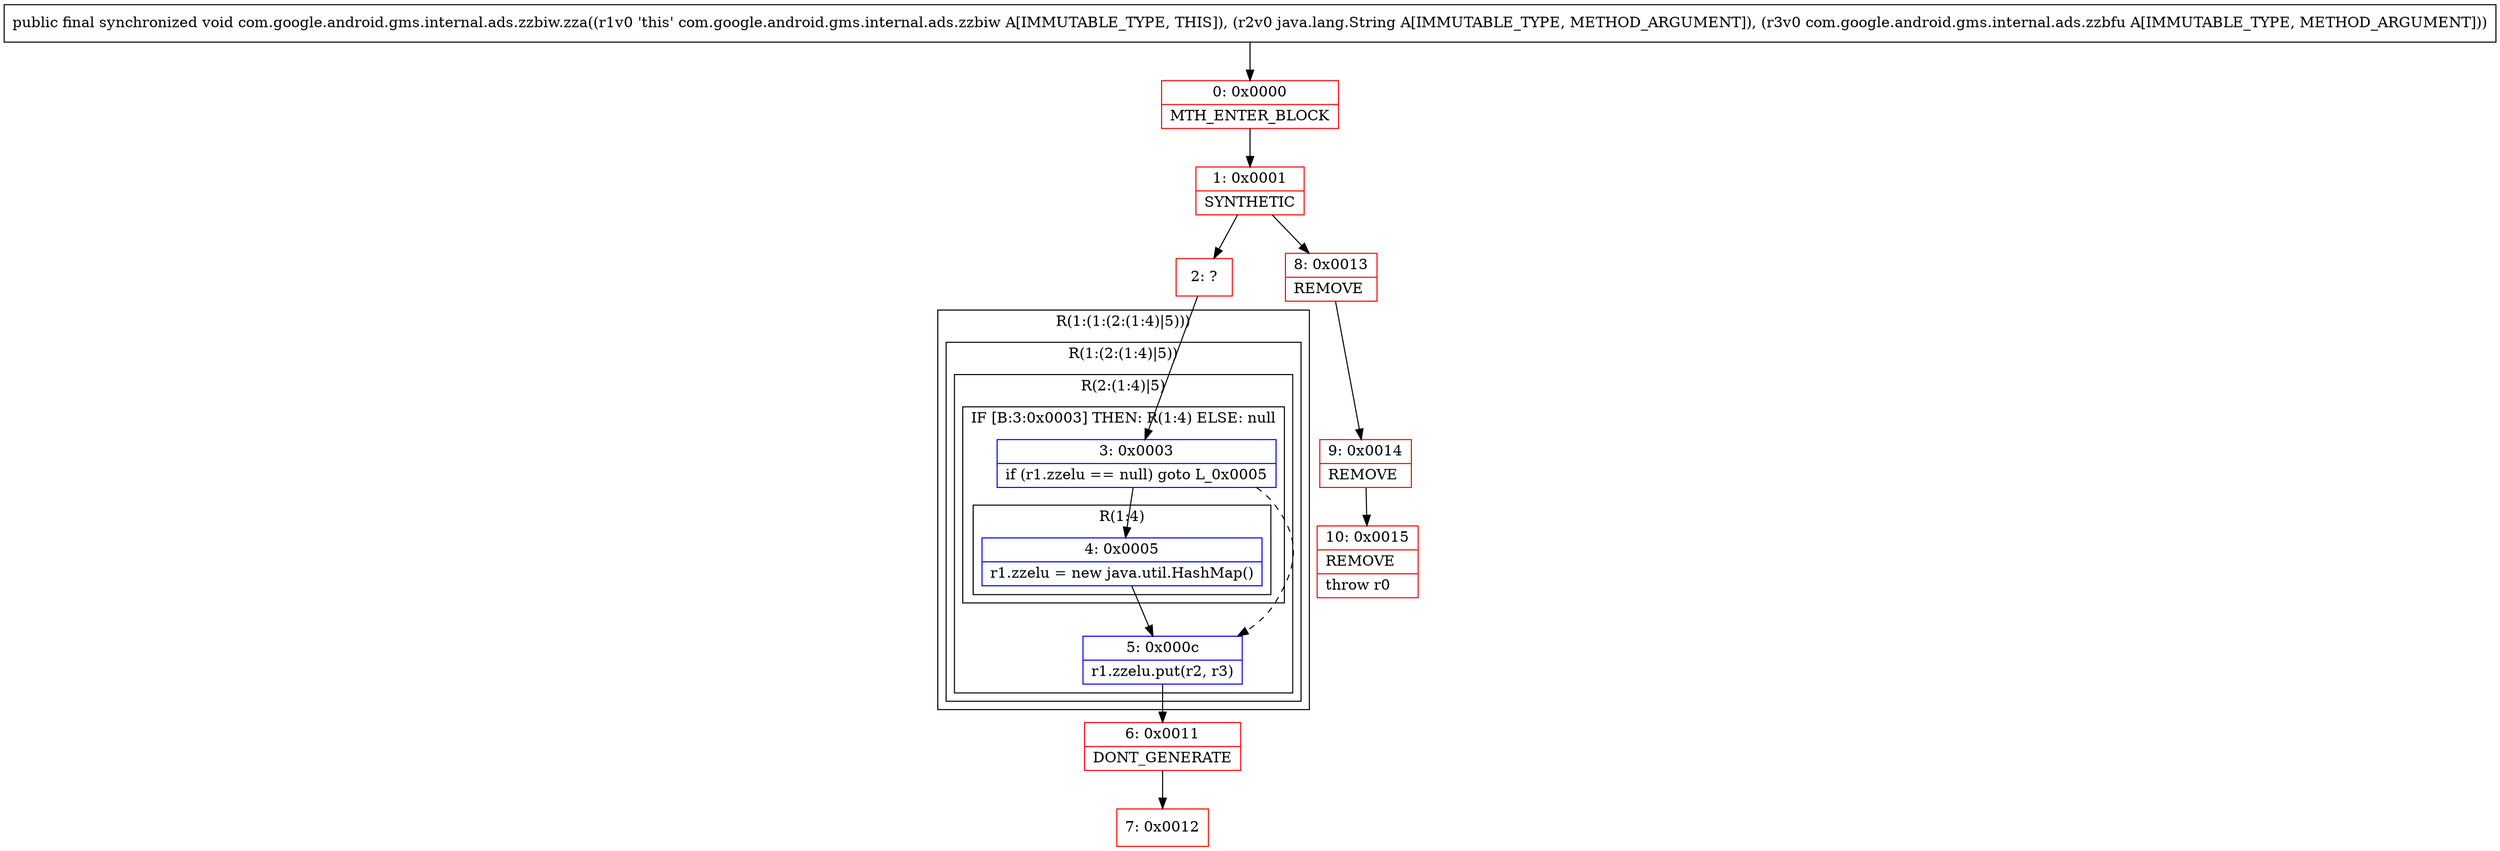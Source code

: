 digraph "CFG forcom.google.android.gms.internal.ads.zzbiw.zza(Ljava\/lang\/String;Lcom\/google\/android\/gms\/internal\/ads\/zzbfu;)V" {
subgraph cluster_Region_391620511 {
label = "R(1:(1:(2:(1:4)|5)))";
node [shape=record,color=blue];
subgraph cluster_Region_811158300 {
label = "R(1:(2:(1:4)|5))";
node [shape=record,color=blue];
subgraph cluster_Region_1876609105 {
label = "R(2:(1:4)|5)";
node [shape=record,color=blue];
subgraph cluster_IfRegion_1409650531 {
label = "IF [B:3:0x0003] THEN: R(1:4) ELSE: null";
node [shape=record,color=blue];
Node_3 [shape=record,label="{3\:\ 0x0003|if (r1.zzelu == null) goto L_0x0005\l}"];
subgraph cluster_Region_2118431011 {
label = "R(1:4)";
node [shape=record,color=blue];
Node_4 [shape=record,label="{4\:\ 0x0005|r1.zzelu = new java.util.HashMap()\l}"];
}
}
Node_5 [shape=record,label="{5\:\ 0x000c|r1.zzelu.put(r2, r3)\l}"];
}
}
}
Node_0 [shape=record,color=red,label="{0\:\ 0x0000|MTH_ENTER_BLOCK\l}"];
Node_1 [shape=record,color=red,label="{1\:\ 0x0001|SYNTHETIC\l}"];
Node_2 [shape=record,color=red,label="{2\:\ ?}"];
Node_6 [shape=record,color=red,label="{6\:\ 0x0011|DONT_GENERATE\l}"];
Node_7 [shape=record,color=red,label="{7\:\ 0x0012}"];
Node_8 [shape=record,color=red,label="{8\:\ 0x0013|REMOVE\l}"];
Node_9 [shape=record,color=red,label="{9\:\ 0x0014|REMOVE\l}"];
Node_10 [shape=record,color=red,label="{10\:\ 0x0015|REMOVE\l|throw r0\l}"];
MethodNode[shape=record,label="{public final synchronized void com.google.android.gms.internal.ads.zzbiw.zza((r1v0 'this' com.google.android.gms.internal.ads.zzbiw A[IMMUTABLE_TYPE, THIS]), (r2v0 java.lang.String A[IMMUTABLE_TYPE, METHOD_ARGUMENT]), (r3v0 com.google.android.gms.internal.ads.zzbfu A[IMMUTABLE_TYPE, METHOD_ARGUMENT])) }"];
MethodNode -> Node_0;
Node_3 -> Node_4;
Node_3 -> Node_5[style=dashed];
Node_4 -> Node_5;
Node_5 -> Node_6;
Node_0 -> Node_1;
Node_1 -> Node_2;
Node_1 -> Node_8;
Node_2 -> Node_3;
Node_6 -> Node_7;
Node_8 -> Node_9;
Node_9 -> Node_10;
}


